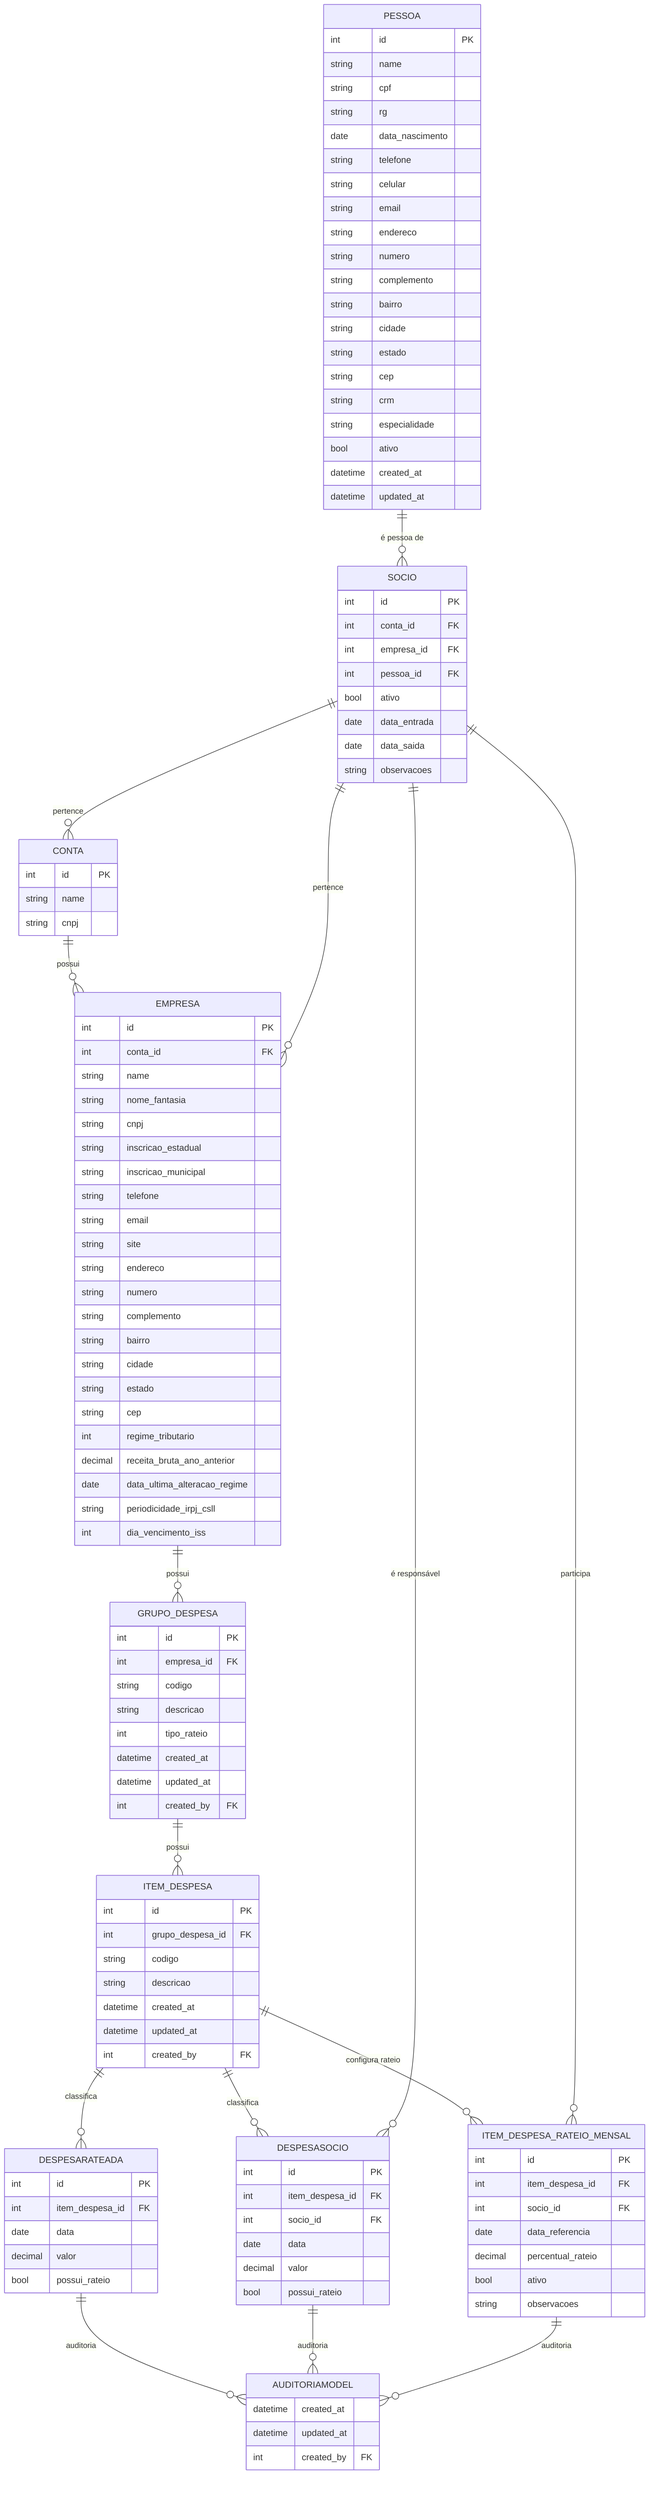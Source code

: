 erDiagram
    CONTA ||--o{ EMPRESA : possui
    EMPRESA ||--o{ GRUPO_DESPESA : possui
    GRUPO_DESPESA ||--o{ ITEM_DESPESA : possui
    ITEM_DESPESA ||--o{ DESPESARATEADA : classifica
    ITEM_DESPESA ||--o{ DESPESASOCIO : classifica
    ITEM_DESPESA ||--o{ ITEM_DESPESA_RATEIO_MENSAL : "configura rateio"
    SOCIO ||--o{ DESPESASOCIO : "é responsável"
    SOCIO ||--o{ ITEM_DESPESA_RATEIO_MENSAL : participa
    DESPESARATEADA ||--o{ AUDITORIAMODEL : auditoria
    DESPESASOCIO ||--o{ AUDITORIAMODEL : auditoria
    ITEM_DESPESA_RATEIO_MENSAL ||--o{ AUDITORIAMODEL : auditoria
    SOCIO ||--o{ EMPRESA : pertence
    SOCIO ||--o{ CONTA : pertence
    PESSOA ||--o{ SOCIO : "é pessoa de"

    CONTA {
        int id PK
        string name
        string cnpj
    }
    EMPRESA {
        int id PK
        int conta_id FK
        string name
        string nome_fantasia
        string cnpj
        string inscricao_estadual
        string inscricao_municipal
        string telefone
        string email
        string site
        string endereco
        string numero
        string complemento
        string bairro
        string cidade
        string estado
        string cep
        int regime_tributario
        decimal receita_bruta_ano_anterior
        date data_ultima_alteracao_regime
        string periodicidade_irpj_csll
        int dia_vencimento_iss
    }
    GRUPO_DESPESA {
        int id PK
        int empresa_id FK
        string codigo
        string descricao
        int tipo_rateio
        datetime created_at
        datetime updated_at
        int created_by FK
    }
    ITEM_DESPESA {
        int id PK
        int grupo_despesa_id FK
        string codigo
        string descricao
        datetime created_at
        datetime updated_at
        int created_by FK
    }
    SOCIO {
        int id PK
        int conta_id FK
        int empresa_id FK
        int pessoa_id FK
        bool ativo
        date data_entrada
        date data_saida
        string observacoes
    }
    PESSOA {
        int id PK
        string name
        string cpf
        string rg
        date data_nascimento
        string telefone
        string celular
        string email
        string endereco
        string numero
        string complemento
        string bairro
        string cidade
        string estado
        string cep
        string crm
        string especialidade
        bool ativo
        datetime created_at
        datetime updated_at
    }
    DESPESARATEADA {
        int id PK
        int item_despesa_id FK
        date data
        decimal valor
        bool possui_rateio
    }
    DESPESASOCIO {
        int id PK
        int item_despesa_id FK
        int socio_id FK
        date data
        decimal valor
        bool possui_rateio
    }
    ITEM_DESPESA_RATEIO_MENSAL {
        int id PK
        int item_despesa_id FK
        int socio_id FK
        date data_referencia
        decimal percentual_rateio
        bool ativo
        string observacoes
    }
    AUDITORIAMODEL {
        datetime created_at
        datetime updated_at
        int created_by FK
    }